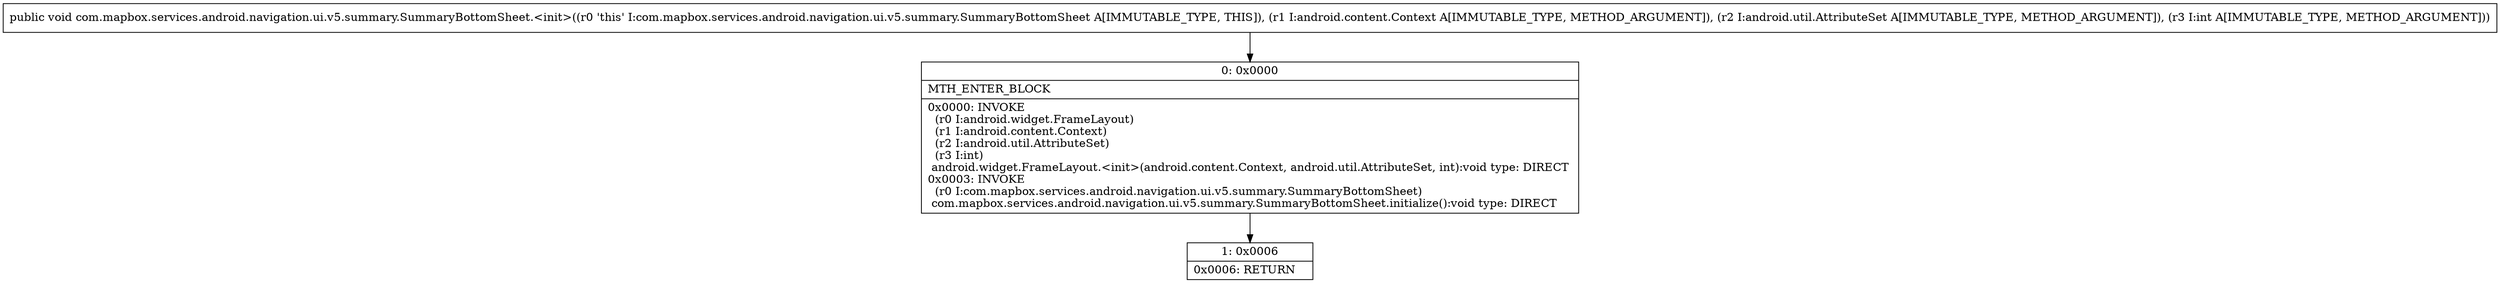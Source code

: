 digraph "CFG forcom.mapbox.services.android.navigation.ui.v5.summary.SummaryBottomSheet.\<init\>(Landroid\/content\/Context;Landroid\/util\/AttributeSet;I)V" {
Node_0 [shape=record,label="{0\:\ 0x0000|MTH_ENTER_BLOCK\l|0x0000: INVOKE  \l  (r0 I:android.widget.FrameLayout)\l  (r1 I:android.content.Context)\l  (r2 I:android.util.AttributeSet)\l  (r3 I:int)\l android.widget.FrameLayout.\<init\>(android.content.Context, android.util.AttributeSet, int):void type: DIRECT \l0x0003: INVOKE  \l  (r0 I:com.mapbox.services.android.navigation.ui.v5.summary.SummaryBottomSheet)\l com.mapbox.services.android.navigation.ui.v5.summary.SummaryBottomSheet.initialize():void type: DIRECT \l}"];
Node_1 [shape=record,label="{1\:\ 0x0006|0x0006: RETURN   \l}"];
MethodNode[shape=record,label="{public void com.mapbox.services.android.navigation.ui.v5.summary.SummaryBottomSheet.\<init\>((r0 'this' I:com.mapbox.services.android.navigation.ui.v5.summary.SummaryBottomSheet A[IMMUTABLE_TYPE, THIS]), (r1 I:android.content.Context A[IMMUTABLE_TYPE, METHOD_ARGUMENT]), (r2 I:android.util.AttributeSet A[IMMUTABLE_TYPE, METHOD_ARGUMENT]), (r3 I:int A[IMMUTABLE_TYPE, METHOD_ARGUMENT])) }"];
MethodNode -> Node_0;
Node_0 -> Node_1;
}

